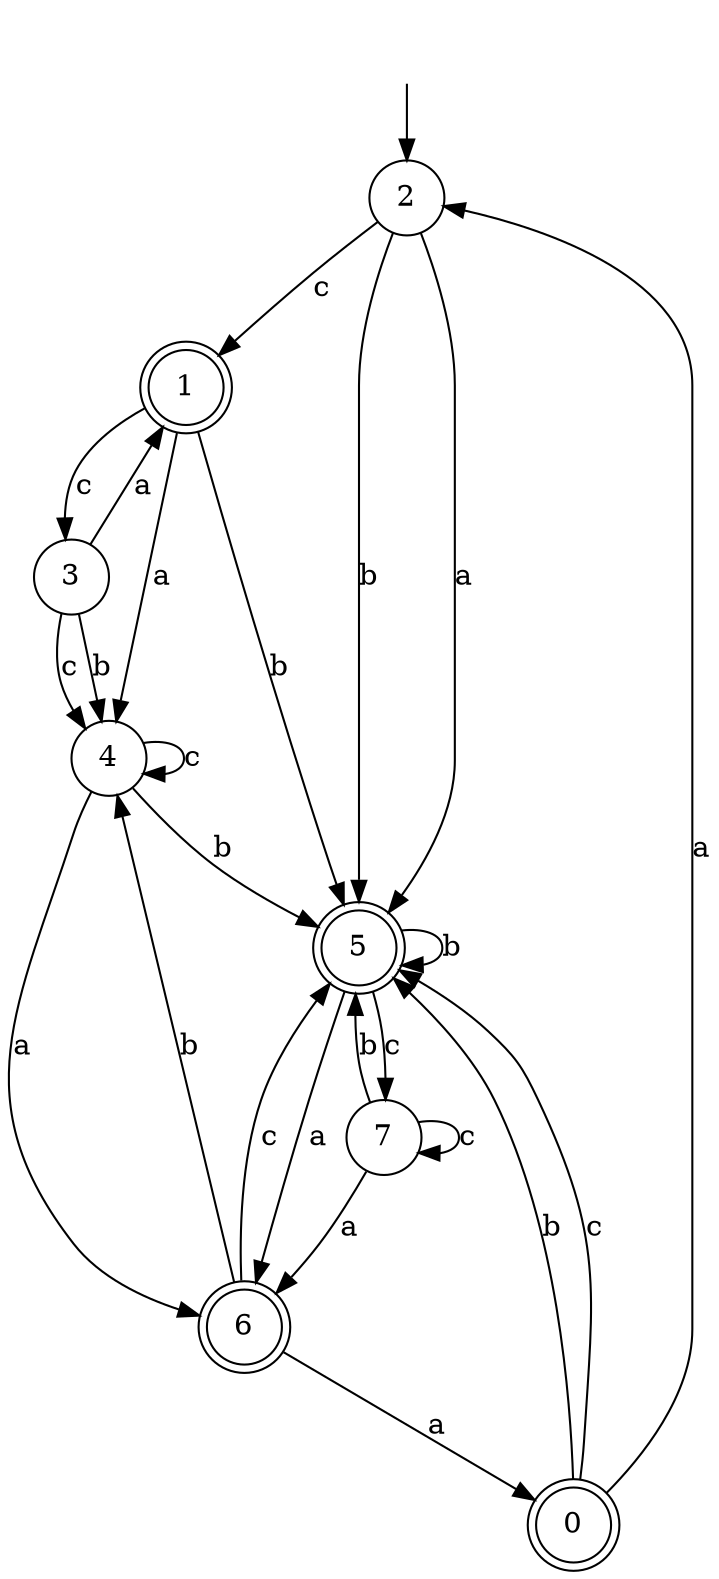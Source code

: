 digraph g {
__start [label=""shape=none]
	2[shape="circle" label="2"]
	0[shape="doublecircle" label="0"]
	1[shape="doublecircle" label="1"]
	3[shape="circle" label="3"]
	4[shape="circle" label="4"]
	5[shape="doublecircle" label="5"]
	6[shape="doublecircle" label="6"]
	7[shape="circle" label="7"]

__start -> 2
	0 -> 2 [label="a"]
	0 -> 5 [label="b"]
	0 -> 5 [label="c"]
	1 -> 4 [label="a"]
	1 -> 5 [label="b"]
	1 -> 3 [label="c"]
	2 -> 5 [label="a"]
	2 -> 5 [label="b"]
	2 -> 1 [label="c"]
	3 -> 1 [label="a"]
	3 -> 4 [label="b"]
	3 -> 4 [label="c"]
	4 -> 6 [label="a"]
	4 -> 5 [label="b"]
	4 -> 4 [label="c"]
	5 -> 6 [label="a"]
	5 -> 5 [label="b"]
	5 -> 7 [label="c"]
	6 -> 0 [label="a"]
	6 -> 4 [label="b"]
	6 -> 5 [label="c"]
	7 -> 6 [label="a"]
	7 -> 5 [label="b"]
	7 -> 7 [label="c"]
}
